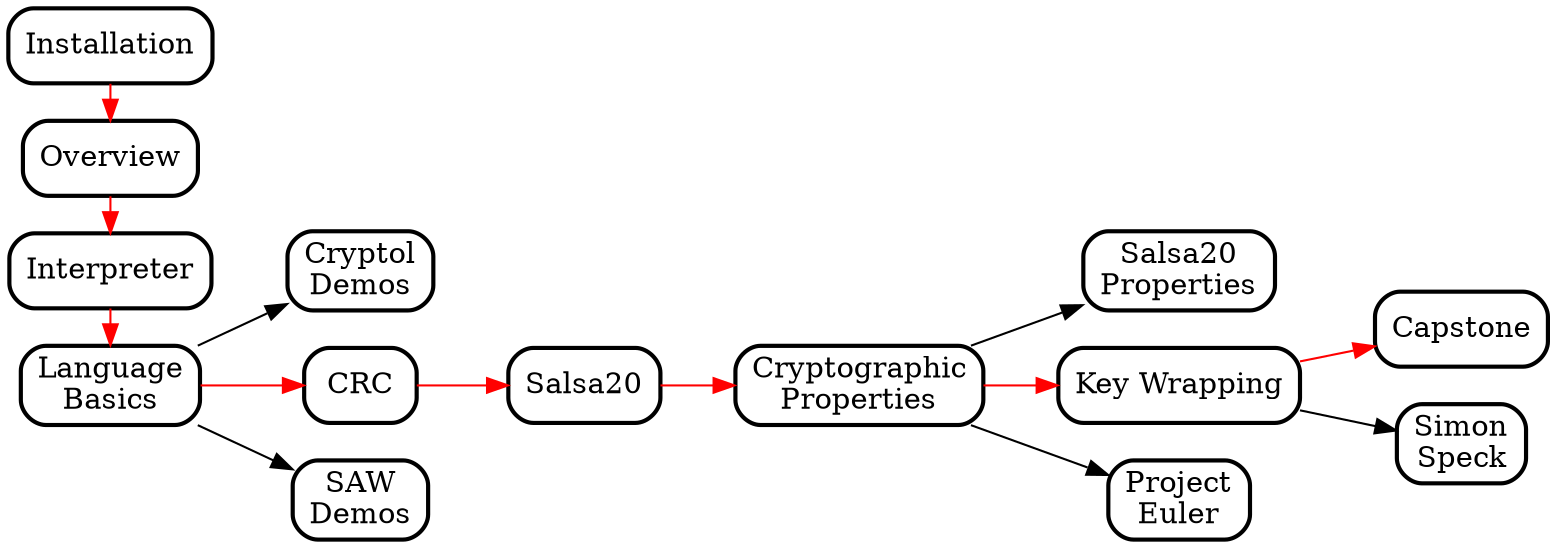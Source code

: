 digraph G {
  //splines = ortho;
  //concentrate = true;

  rankdir="LR";

  node [shape="box", style="rounded", penwidth = 2];
  edge [penwidth = 1];

  {
    rank = same;
    Installation;
    Overview;
    Interpreter;
    LanguageBasics;
  }

  Installation [URL="https://github.com/weaversa/cryptol-course/blob/master/INSTALL.md"];
  Overview [URL="https://github.com/weaversa/cryptol-course/blob/master/labs/Overview/Overview.md"];
  Interpreter [URL="https://github.com/weaversa/cryptol-course/blob/master/labs/Interpreter/Interpreter.md"];
  LanguageBasics [URL="https://github.com/weaversa/cryptol-course/blob/master/labs/Language/Basics.md"];
  CryptolDemos [URL="https://github.com/weaversa/cryptol-course/blob/master/labs/Demos/Cryptol/Demos.md"];
  CRC [URL="https://github.com/weaversa/cryptol-course/blob/master/labs/CRC/CRC.md"];
  SAWDemos [URL="https://github.com/weaversa/cryptol-course/blob/master/labs/Demos/SAW/Demos.md"];
  Salsa20 [URL="https://github.com/weaversa/cryptol-course/blob/master/labs/Salsa20/Salsa20.md"];
  Salsa20Properties [URL="https://github.com/weaversa/cryptol-course/blob/master/labs/Salsa20/Salsa20Props.md"];
  KeyWrapping [URL="https://github.com/weaversa/cryptol-course/blob/master/labs/KeyWrapping/KeyWrapping.md"];
  CryptographicProperties [URL="https://github.com/weaversa/cryptol-course/blob/master/labs/CryptoProofs/CryptoProofs.md"];
  ProjectEuler [URL="https://github.com/weaversa/cryptol-course/blob/master/labs/ProjectEuler/ProjectEuler.md"];
  Capstone [URL="https://github.com/weaversa/cryptol-course/blob/master/labs/LoremIpsum/LoremIpsum.md"];
  SimonSpeck [URL="https://github.com/weaversa/cryptol-course/blob/master/labs/SimonSpeck/SimonSpeck.md"];

  // Fixing up node labels for ones that need a space
  LanguageBasics          [label="Language\nBasics"];
  Salsa20Properties       [label="Salsa20\nProperties"];
  CryptographicProperties [label="Cryptographic\nProperties"];
  KeyWrapping             [label="Key Wrapping"];
  ProjectEuler            [label="Project\nEuler"];
  CryptolDemos            [label="Cryptol\nDemos"];
  SAWDemos                [label="SAW\nDemos"];
  SimonSpeck              [label="Simon\nSpeck"];

  // The Suggested Flow with Red Arrows
  edge [color=red];
  Installation -> Overview;
  Overview -> Interpreter;
  Interpreter -> LanguageBasics;
  LanguageBasics -> CRC;
  CRC -> Salsa20;
  Salsa20 -> CryptographicProperties;
  CryptographicProperties -> KeyWrapping;
  KeyWrapping -> Capstone;

  // Logical Dependencies with Black Arrows
  edge [color=black];
  CryptographicProperties -> Salsa20Properties;
  CryptographicProperties -> ProjectEuler;
  //CRC -> Capstone;
  //LanguageBasics -> Salsa20;
  //LanguageBasics -> KeyWrapping;
  LanguageBasics -> CryptolDemos;
  LanguageBasics -> SAWDemos;
  KeyWrapping -> SimonSpeck;
  //Salsa20 -> Capstone;

//  {rank=same; Salsa20Properties -> ProjectEuler [style=invis];};

}
